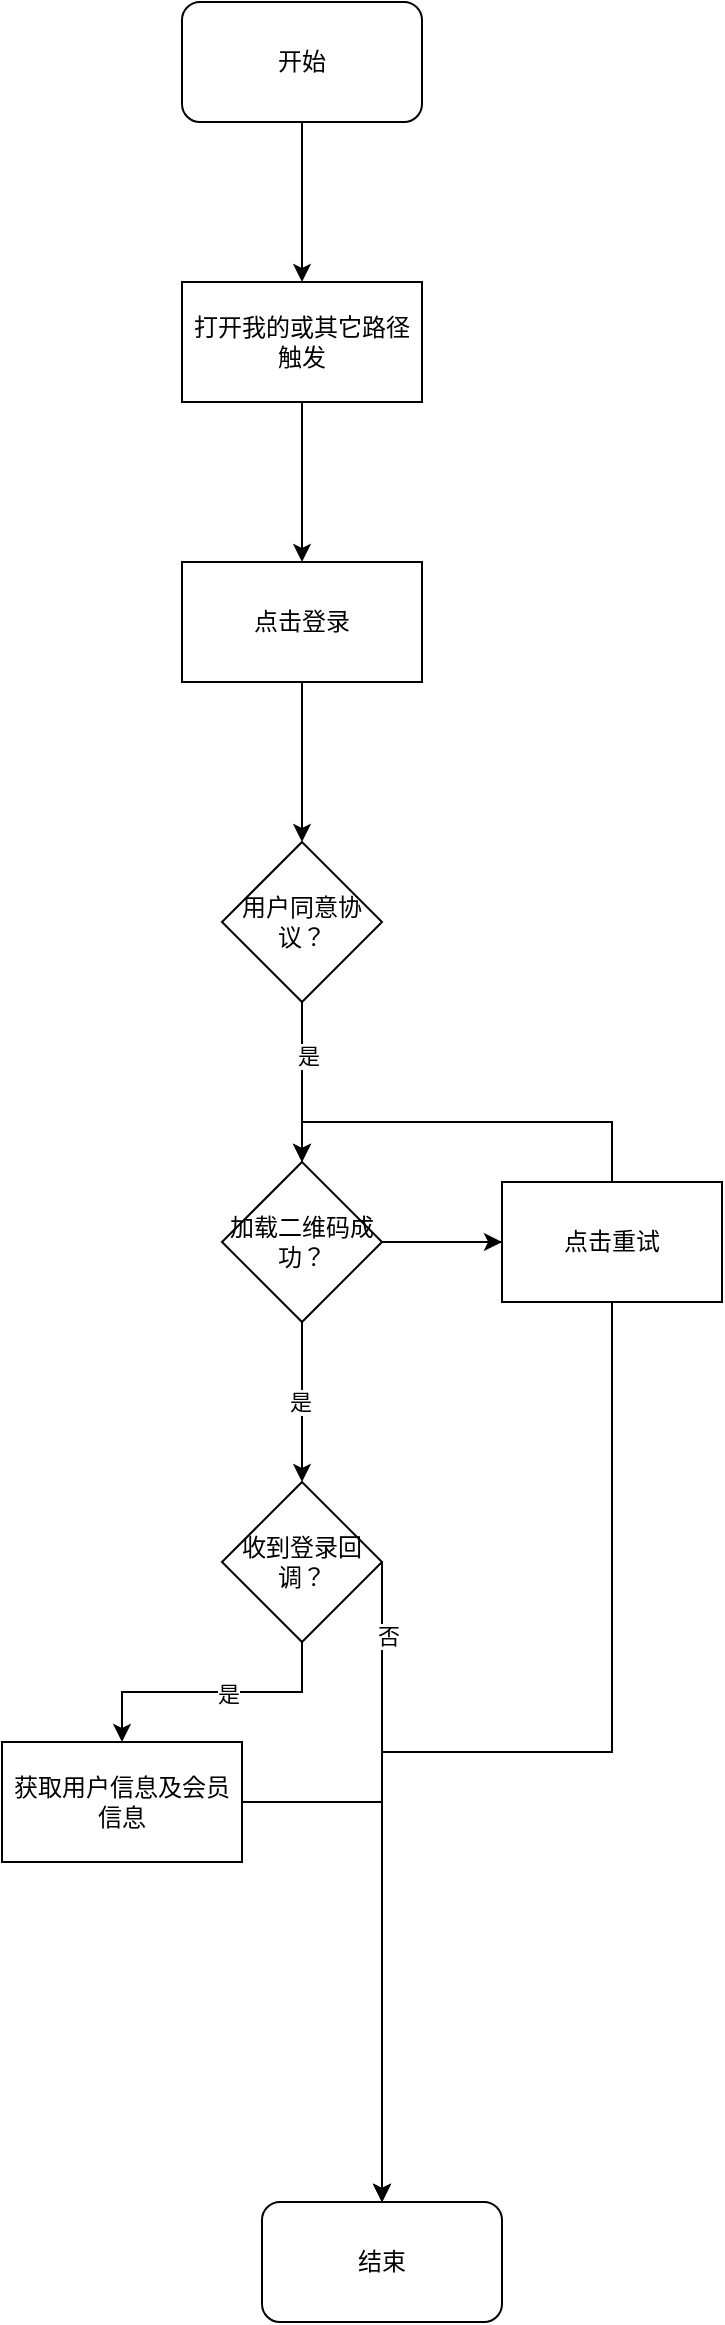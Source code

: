 <mxfile version="24.0.7" type="github">
  <diagram name="第 1 页" id="5pKblFgHoQl-8g2hBKbS">
    <mxGraphModel dx="1386" dy="759" grid="1" gridSize="10" guides="1" tooltips="1" connect="1" arrows="1" fold="1" page="1" pageScale="1" pageWidth="827" pageHeight="1169" math="0" shadow="0">
      <root>
        <mxCell id="0" />
        <mxCell id="1" parent="0" />
        <mxCell id="tOrtKFfxsAg69-1zGCvi-3" value="" style="edgeStyle=orthogonalEdgeStyle;rounded=0;orthogonalLoop=1;jettySize=auto;html=1;" edge="1" parent="1" source="tOrtKFfxsAg69-1zGCvi-1">
          <mxGeometry relative="1" as="geometry">
            <mxPoint x="340" y="230" as="targetPoint" />
          </mxGeometry>
        </mxCell>
        <mxCell id="tOrtKFfxsAg69-1zGCvi-1" value="开始" style="rounded=1;whiteSpace=wrap;html=1;" vertex="1" parent="1">
          <mxGeometry x="280" y="90" width="120" height="60" as="geometry" />
        </mxCell>
        <mxCell id="tOrtKFfxsAg69-1zGCvi-6" value="" style="edgeStyle=orthogonalEdgeStyle;rounded=0;orthogonalLoop=1;jettySize=auto;html=1;" edge="1" parent="1" source="tOrtKFfxsAg69-1zGCvi-4" target="tOrtKFfxsAg69-1zGCvi-5">
          <mxGeometry relative="1" as="geometry" />
        </mxCell>
        <mxCell id="tOrtKFfxsAg69-1zGCvi-4" value="打开我的或其它路径触发" style="rounded=0;whiteSpace=wrap;html=1;" vertex="1" parent="1">
          <mxGeometry x="280" y="230" width="120" height="60" as="geometry" />
        </mxCell>
        <mxCell id="tOrtKFfxsAg69-1zGCvi-8" value="" style="edgeStyle=orthogonalEdgeStyle;rounded=0;orthogonalLoop=1;jettySize=auto;html=1;" edge="1" parent="1" source="tOrtKFfxsAg69-1zGCvi-5">
          <mxGeometry relative="1" as="geometry">
            <mxPoint x="340" y="510" as="targetPoint" />
          </mxGeometry>
        </mxCell>
        <mxCell id="tOrtKFfxsAg69-1zGCvi-5" value="点击登录" style="whiteSpace=wrap;html=1;rounded=0;" vertex="1" parent="1">
          <mxGeometry x="280" y="370" width="120" height="60" as="geometry" />
        </mxCell>
        <mxCell id="tOrtKFfxsAg69-1zGCvi-11" value="" style="edgeStyle=orthogonalEdgeStyle;rounded=0;orthogonalLoop=1;jettySize=auto;html=1;" edge="1" parent="1" source="tOrtKFfxsAg69-1zGCvi-9" target="tOrtKFfxsAg69-1zGCvi-10">
          <mxGeometry relative="1" as="geometry" />
        </mxCell>
        <mxCell id="tOrtKFfxsAg69-1zGCvi-18" value="是" style="edgeLabel;html=1;align=center;verticalAlign=middle;resizable=0;points=[];" vertex="1" connectable="0" parent="tOrtKFfxsAg69-1zGCvi-11">
          <mxGeometry x="-0.336" y="3" relative="1" as="geometry">
            <mxPoint as="offset" />
          </mxGeometry>
        </mxCell>
        <mxCell id="tOrtKFfxsAg69-1zGCvi-9" value="用户同意协议？" style="rhombus;whiteSpace=wrap;html=1;" vertex="1" parent="1">
          <mxGeometry x="300" y="510" width="80" height="80" as="geometry" />
        </mxCell>
        <mxCell id="tOrtKFfxsAg69-1zGCvi-13" value="" style="edgeStyle=orthogonalEdgeStyle;rounded=0;orthogonalLoop=1;jettySize=auto;html=1;" edge="1" parent="1" source="tOrtKFfxsAg69-1zGCvi-10" target="tOrtKFfxsAg69-1zGCvi-12">
          <mxGeometry relative="1" as="geometry" />
        </mxCell>
        <mxCell id="tOrtKFfxsAg69-1zGCvi-29" value="是" style="edgeLabel;html=1;align=center;verticalAlign=middle;resizable=0;points=[];" vertex="1" connectable="0" parent="tOrtKFfxsAg69-1zGCvi-13">
          <mxGeometry x="-0.014" y="-1" relative="1" as="geometry">
            <mxPoint as="offset" />
          </mxGeometry>
        </mxCell>
        <mxCell id="tOrtKFfxsAg69-1zGCvi-24" value="" style="edgeStyle=orthogonalEdgeStyle;rounded=0;orthogonalLoop=1;jettySize=auto;html=1;" edge="1" parent="1" source="tOrtKFfxsAg69-1zGCvi-10">
          <mxGeometry relative="1" as="geometry">
            <mxPoint x="460" y="710" as="targetPoint" />
          </mxGeometry>
        </mxCell>
        <mxCell id="tOrtKFfxsAg69-1zGCvi-26" value="" style="edgeStyle=orthogonalEdgeStyle;rounded=0;orthogonalLoop=1;jettySize=auto;html=1;" edge="1" parent="1" source="tOrtKFfxsAg69-1zGCvi-10" target="tOrtKFfxsAg69-1zGCvi-25">
          <mxGeometry relative="1" as="geometry" />
        </mxCell>
        <mxCell id="tOrtKFfxsAg69-1zGCvi-10" value="加载二维码成功？" style="rhombus;whiteSpace=wrap;html=1;" vertex="1" parent="1">
          <mxGeometry x="300" y="670" width="80" height="80" as="geometry" />
        </mxCell>
        <mxCell id="tOrtKFfxsAg69-1zGCvi-15" value="" style="edgeStyle=orthogonalEdgeStyle;rounded=0;orthogonalLoop=1;jettySize=auto;html=1;" edge="1" parent="1" source="tOrtKFfxsAg69-1zGCvi-12" target="tOrtKFfxsAg69-1zGCvi-14">
          <mxGeometry relative="1" as="geometry" />
        </mxCell>
        <mxCell id="tOrtKFfxsAg69-1zGCvi-30" value="是" style="edgeLabel;html=1;align=center;verticalAlign=middle;resizable=0;points=[];" vertex="1" connectable="0" parent="tOrtKFfxsAg69-1zGCvi-15">
          <mxGeometry x="-0.111" y="1" relative="1" as="geometry">
            <mxPoint as="offset" />
          </mxGeometry>
        </mxCell>
        <mxCell id="tOrtKFfxsAg69-1zGCvi-34" style="edgeStyle=orthogonalEdgeStyle;rounded=0;orthogonalLoop=1;jettySize=auto;html=1;exitX=1;exitY=0.5;exitDx=0;exitDy=0;" edge="1" parent="1" source="tOrtKFfxsAg69-1zGCvi-12" target="tOrtKFfxsAg69-1zGCvi-16">
          <mxGeometry relative="1" as="geometry">
            <mxPoint x="500" y="1190" as="targetPoint" />
            <Array as="points">
              <mxPoint x="380" y="900" />
              <mxPoint x="380" y="900" />
            </Array>
          </mxGeometry>
        </mxCell>
        <mxCell id="tOrtKFfxsAg69-1zGCvi-37" value="否" style="edgeLabel;html=1;align=center;verticalAlign=middle;resizable=0;points=[];" vertex="1" connectable="0" parent="tOrtKFfxsAg69-1zGCvi-34">
          <mxGeometry x="-0.769" y="3" relative="1" as="geometry">
            <mxPoint as="offset" />
          </mxGeometry>
        </mxCell>
        <mxCell id="tOrtKFfxsAg69-1zGCvi-12" value="收到登录回调？" style="rhombus;whiteSpace=wrap;html=1;" vertex="1" parent="1">
          <mxGeometry x="300" y="830" width="80" height="80" as="geometry" />
        </mxCell>
        <mxCell id="tOrtKFfxsAg69-1zGCvi-35" style="edgeStyle=orthogonalEdgeStyle;rounded=0;orthogonalLoop=1;jettySize=auto;html=1;" edge="1" parent="1" source="tOrtKFfxsAg69-1zGCvi-14" target="tOrtKFfxsAg69-1zGCvi-16">
          <mxGeometry relative="1" as="geometry" />
        </mxCell>
        <mxCell id="tOrtKFfxsAg69-1zGCvi-14" value="获取用户信息及会员信息" style="whiteSpace=wrap;html=1;" vertex="1" parent="1">
          <mxGeometry x="190" y="960" width="120" height="60" as="geometry" />
        </mxCell>
        <mxCell id="tOrtKFfxsAg69-1zGCvi-16" value="结束" style="rounded=1;whiteSpace=wrap;html=1;" vertex="1" parent="1">
          <mxGeometry x="320" y="1190" width="120" height="60" as="geometry" />
        </mxCell>
        <mxCell id="tOrtKFfxsAg69-1zGCvi-27" style="edgeStyle=orthogonalEdgeStyle;rounded=0;orthogonalLoop=1;jettySize=auto;html=1;entryX=0.5;entryY=0;entryDx=0;entryDy=0;" edge="1" parent="1" source="tOrtKFfxsAg69-1zGCvi-25" target="tOrtKFfxsAg69-1zGCvi-10">
          <mxGeometry relative="1" as="geometry">
            <Array as="points">
              <mxPoint x="495" y="650" />
              <mxPoint x="340" y="650" />
            </Array>
          </mxGeometry>
        </mxCell>
        <mxCell id="tOrtKFfxsAg69-1zGCvi-36" style="edgeStyle=orthogonalEdgeStyle;rounded=0;orthogonalLoop=1;jettySize=auto;html=1;" edge="1" parent="1" source="tOrtKFfxsAg69-1zGCvi-25" target="tOrtKFfxsAg69-1zGCvi-16">
          <mxGeometry relative="1" as="geometry" />
        </mxCell>
        <mxCell id="tOrtKFfxsAg69-1zGCvi-25" value="点击重试" style="whiteSpace=wrap;html=1;" vertex="1" parent="1">
          <mxGeometry x="440" y="680" width="110" height="60" as="geometry" />
        </mxCell>
      </root>
    </mxGraphModel>
  </diagram>
</mxfile>
